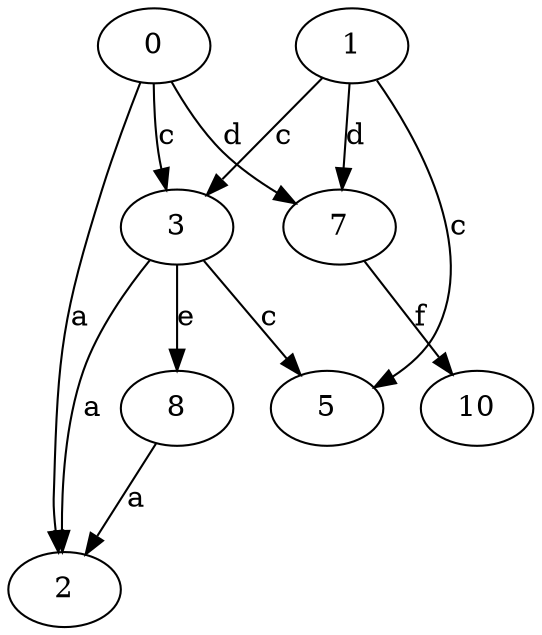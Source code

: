 strict digraph  {
0;
1;
2;
3;
5;
7;
8;
10;
0 -> 2  [label=a];
0 -> 3  [label=c];
0 -> 7  [label=d];
1 -> 3  [label=c];
1 -> 5  [label=c];
1 -> 7  [label=d];
3 -> 2  [label=a];
3 -> 5  [label=c];
3 -> 8  [label=e];
7 -> 10  [label=f];
8 -> 2  [label=a];
}
